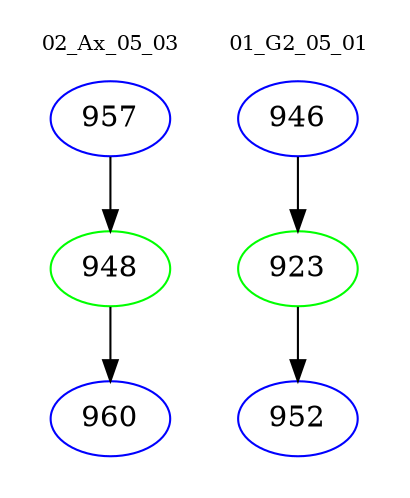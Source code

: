 digraph{
subgraph cluster_0 {
color = white
label = "02_Ax_05_03";
fontsize=10;
T0_957 [label="957", color="blue"]
T0_957 -> T0_948 [color="black"]
T0_948 [label="948", color="green"]
T0_948 -> T0_960 [color="black"]
T0_960 [label="960", color="blue"]
}
subgraph cluster_1 {
color = white
label = "01_G2_05_01";
fontsize=10;
T1_946 [label="946", color="blue"]
T1_946 -> T1_923 [color="black"]
T1_923 [label="923", color="green"]
T1_923 -> T1_952 [color="black"]
T1_952 [label="952", color="blue"]
}
}
